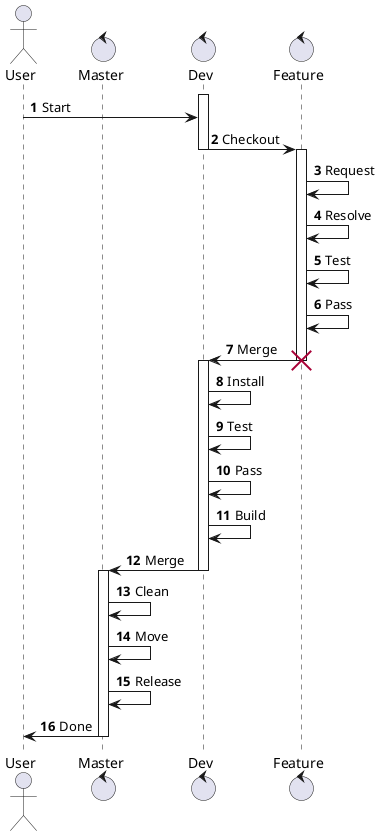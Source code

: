 @startuml
autonumber

Actor User
control Master
control Dev
control Feature

activate Dev
User -> Dev: Start

Dev -> Feature: Checkout 
deactivate Dev
activate Feature
Feature -> Feature: Request
Feature -> Feature: Resolve
Feature -> Feature: Test 
Feature -> Feature: Pass
Feature -> Dev: Merge
destroy Feature

activate Dev
Dev -> Dev: Install 
Dev -> Dev: Test 
Dev -> Dev: Pass
Dev -> Dev: Build

Dev -> Master: Merge
deactivate Dev
activate Master
Master -> Master: Clean 
Master -> Master: Move 
Master -> Master: Release
Master -> User: Done
deactivate Master

@enduml
